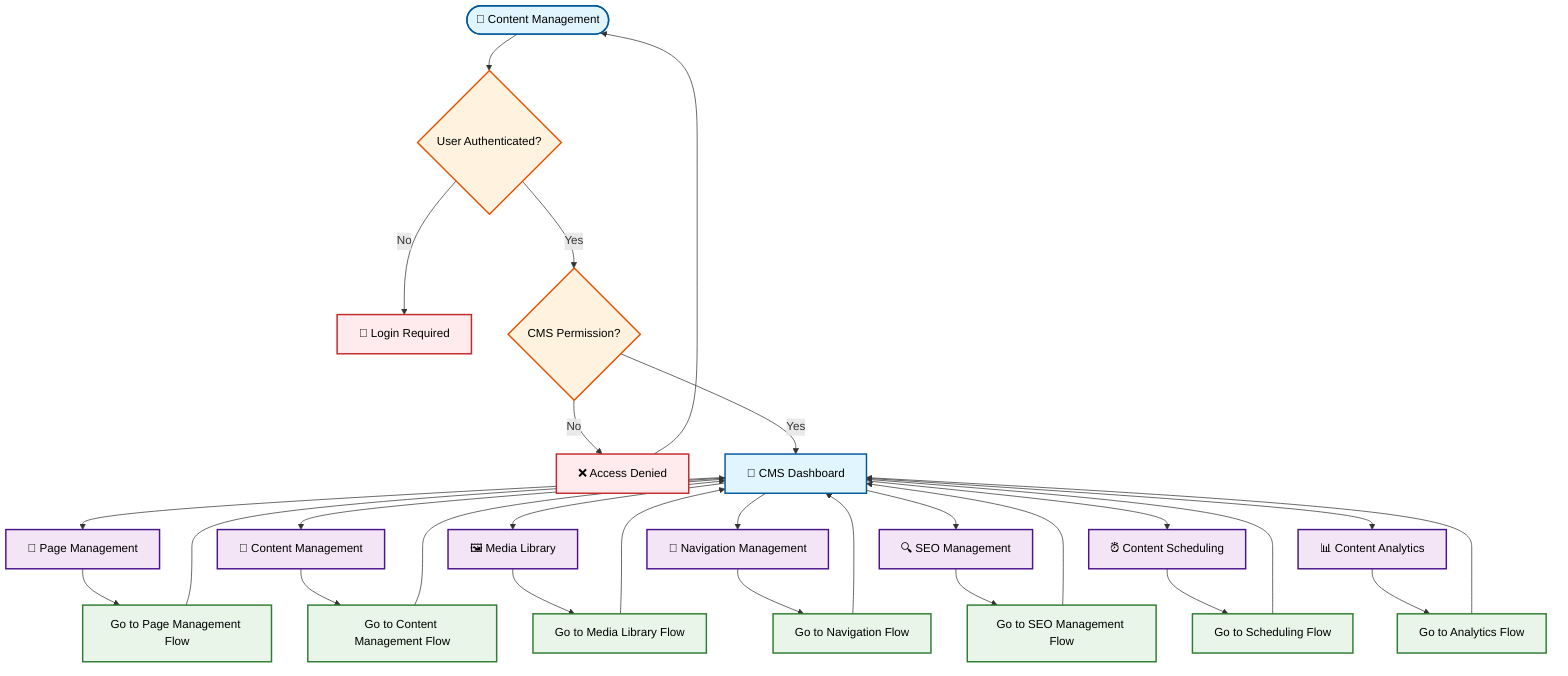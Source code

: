 flowchart TD
    %% Content Management Dashboard - Main Entry Point
    
    Start([📝 Content Management]) --> AuthCheck{User Authenticated?}
    AuthCheck -->|No| LoginRequired[🔐 Login Required]
    AuthCheck -->|Yes| PermissionCheck{CMS Permission?}
    
    PermissionCheck -->|No| AccessDenied[❌ Access Denied]
    PermissionCheck -->|Yes| CMSDashboard[📝 CMS Dashboard]
    
    %% Main CMS Categories
    CMSDashboard --> PageManagement[📄 Page Management]
    CMSDashboard --> ContentManagement[📝 Content Management]
    CMSDashboard --> MediaLibrary[🖼️ Media Library]
    CMSDashboard --> NavigationMgmt[🧭 Navigation Management]
    CMSDashboard --> SEOManagement[🔍 SEO Management]
    CMSDashboard --> ContentScheduling[⏰ Content Scheduling]
    CMSDashboard --> ContentAnalytics[📊 Content Analytics]
    
    %% Navigate to specific modules
    PageManagement --> PageFlow[Go to Page Management Flow]
    ContentManagement --> ContentFlow[Go to Content Management Flow]
    MediaLibrary --> MediaFlow[Go to Media Library Flow]
    NavigationMgmt --> NavFlow[Go to Navigation Flow]
    SEOManagement --> SEOFlow[Go to SEO Management Flow]
    ContentScheduling --> ScheduleFlow[Go to Scheduling Flow]
    ContentAnalytics --> AnalyticsFlow[Go to Analytics Flow]
    
    %% Return paths
    PageFlow --> CMSDashboard
    ContentFlow --> CMSDashboard
    MediaFlow --> CMSDashboard
    NavFlow --> CMSDashboard
    SEOFlow --> CMSDashboard
    ScheduleFlow --> CMSDashboard
    AnalyticsFlow --> CMSDashboard
    AccessDenied --> Start
    
    %% Styling
    classDef startEnd fill:#e1f5fe,stroke:#01579b,stroke-width:2px,color:#000
    classDef process fill:#f3e5f5,stroke:#4a148c,stroke-width:2px,color:#000
    classDef decision fill:#fff3e0,stroke:#e65100,stroke-width:2px,color:#000
    classDef error fill:#ffebee,stroke:#c62828,stroke-width:2px,color:#000
    classDef navigation fill:#e8f5e8,stroke:#2e7d32,stroke-width:2px,color:#000
    
    class Start,CMSDashboard startEnd
    class PageManagement,ContentManagement,MediaLibrary,NavigationMgmt,SEOManagement,ContentScheduling,ContentAnalytics process
    class AuthCheck,PermissionCheck decision
    class LoginRequired,AccessDenied error
    class PageFlow,ContentFlow,MediaFlow,NavFlow,SEOFlow,ScheduleFlow,AnalyticsFlow navigation
